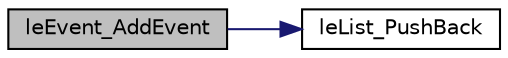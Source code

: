 digraph "leEvent_AddEvent"
{
 // LATEX_PDF_SIZE
  edge [fontname="Helvetica",fontsize="10",labelfontname="Helvetica",labelfontsize="10"];
  node [fontname="Helvetica",fontsize="10",shape=record];
  rankdir="LR";
  Node1 [label="leEvent_AddEvent",height=0.2,width=0.4,color="black", fillcolor="grey75", style="filled", fontcolor="black",tooltip=" "];
  Node1 -> Node2 [color="midnightblue",fontsize="10",style="solid",fontname="Helvetica"];
  Node2 [label="leList_PushBack",height=0.2,width=0.4,color="black", fillcolor="white", style="filled",URL="$legato__list_8c.html#aba7724f8892fd1f6fd4ee92b39e7f9ce",tooltip=" "];
}
